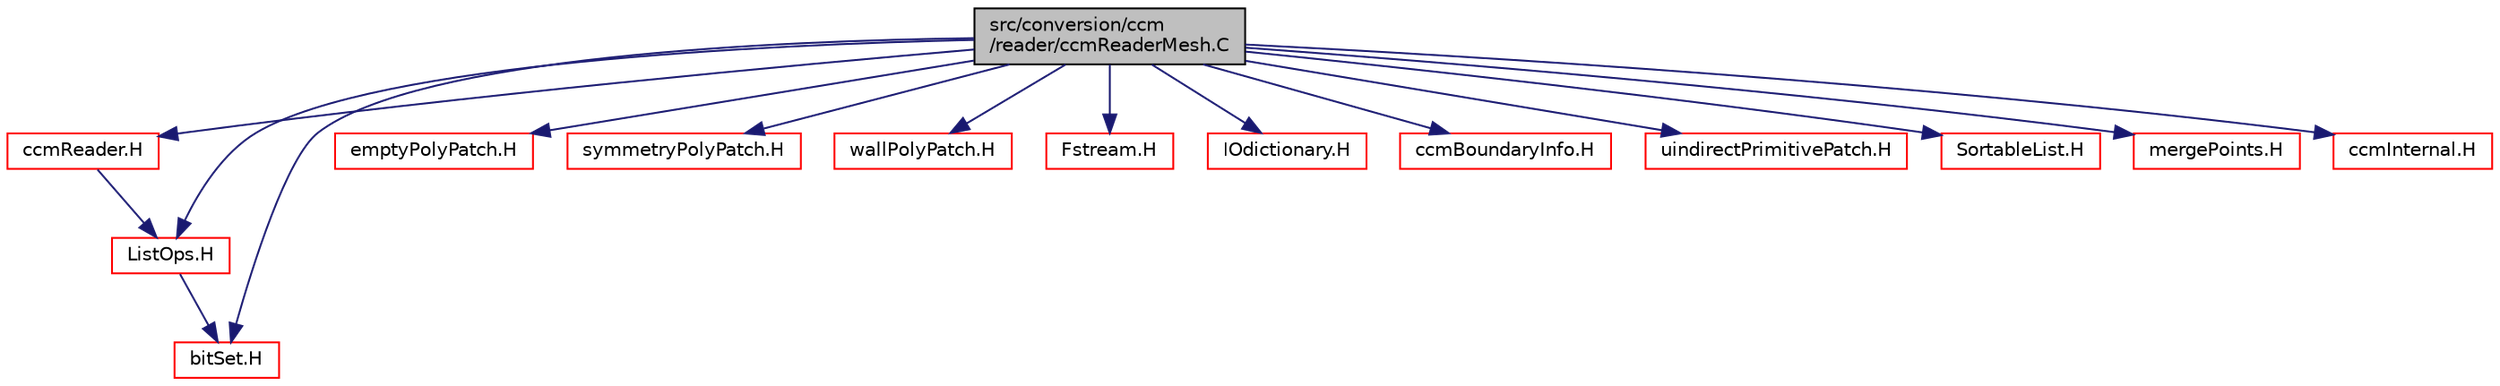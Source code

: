 digraph "src/conversion/ccm/reader/ccmReaderMesh.C"
{
  bgcolor="transparent";
  edge [fontname="Helvetica",fontsize="10",labelfontname="Helvetica",labelfontsize="10"];
  node [fontname="Helvetica",fontsize="10",shape=record];
  Node1 [label="src/conversion/ccm\l/reader/ccmReaderMesh.C",height=0.2,width=0.4,color="black", fillcolor="grey75", style="filled" fontcolor="black"];
  Node1 -> Node2 [color="midnightblue",fontsize="10",style="solid",fontname="Helvetica"];
  Node2 [label="ccmReader.H",height=0.2,width=0.4,color="red",URL="$ccmReader_8H.html"];
  Node2 -> Node3 [color="midnightblue",fontsize="10",style="solid",fontname="Helvetica"];
  Node3 [label="ListOps.H",height=0.2,width=0.4,color="red",URL="$ListOps_8H.html",tooltip="Various functions to operate on Lists. "];
  Node3 -> Node4 [color="midnightblue",fontsize="10",style="solid",fontname="Helvetica"];
  Node4 [label="bitSet.H",height=0.2,width=0.4,color="red",URL="$bitSet_8H.html"];
  Node1 -> Node5 [color="midnightblue",fontsize="10",style="solid",fontname="Helvetica"];
  Node5 [label="emptyPolyPatch.H",height=0.2,width=0.4,color="red",URL="$emptyPolyPatch_8H.html"];
  Node1 -> Node6 [color="midnightblue",fontsize="10",style="solid",fontname="Helvetica"];
  Node6 [label="symmetryPolyPatch.H",height=0.2,width=0.4,color="red",URL="$symmetryPolyPatch_8H.html"];
  Node1 -> Node7 [color="midnightblue",fontsize="10",style="solid",fontname="Helvetica"];
  Node7 [label="wallPolyPatch.H",height=0.2,width=0.4,color="red",URL="$wallPolyPatch_8H.html"];
  Node1 -> Node8 [color="midnightblue",fontsize="10",style="solid",fontname="Helvetica"];
  Node8 [label="Fstream.H",height=0.2,width=0.4,color="red",URL="$Fstream_8H.html",tooltip="Input/output from file streams. "];
  Node1 -> Node9 [color="midnightblue",fontsize="10",style="solid",fontname="Helvetica"];
  Node9 [label="IOdictionary.H",height=0.2,width=0.4,color="red",URL="$IOdictionary_8H.html"];
  Node1 -> Node10 [color="midnightblue",fontsize="10",style="solid",fontname="Helvetica"];
  Node10 [label="ccmBoundaryInfo.H",height=0.2,width=0.4,color="red",URL="$ccmBoundaryInfo_8H.html",tooltip="Container for holding STARCCM boundary information. "];
  Node1 -> Node11 [color="midnightblue",fontsize="10",style="solid",fontname="Helvetica"];
  Node11 [label="uindirectPrimitivePatch.H",height=0.2,width=0.4,color="red",URL="$uindirectPrimitivePatch_8H.html"];
  Node1 -> Node12 [color="midnightblue",fontsize="10",style="solid",fontname="Helvetica"];
  Node12 [label="SortableList.H",height=0.2,width=0.4,color="red",URL="$SortableList_8H.html"];
  Node1 -> Node13 [color="midnightblue",fontsize="10",style="solid",fontname="Helvetica"];
  Node13 [label="mergePoints.H",height=0.2,width=0.4,color="red",URL="$mergePoints_8H.html",tooltip="Merge points. See below. "];
  Node1 -> Node4 [color="midnightblue",fontsize="10",style="solid",fontname="Helvetica"];
  Node1 -> Node3 [color="midnightblue",fontsize="10",style="solid",fontname="Helvetica"];
  Node1 -> Node14 [color="midnightblue",fontsize="10",style="solid",fontname="Helvetica"];
  Node14 [label="ccmInternal.H",height=0.2,width=0.4,color="red",URL="$ccmInternal_8H.html",tooltip="Internal bits for wrapping libccmio - do not use directly. "];
}
